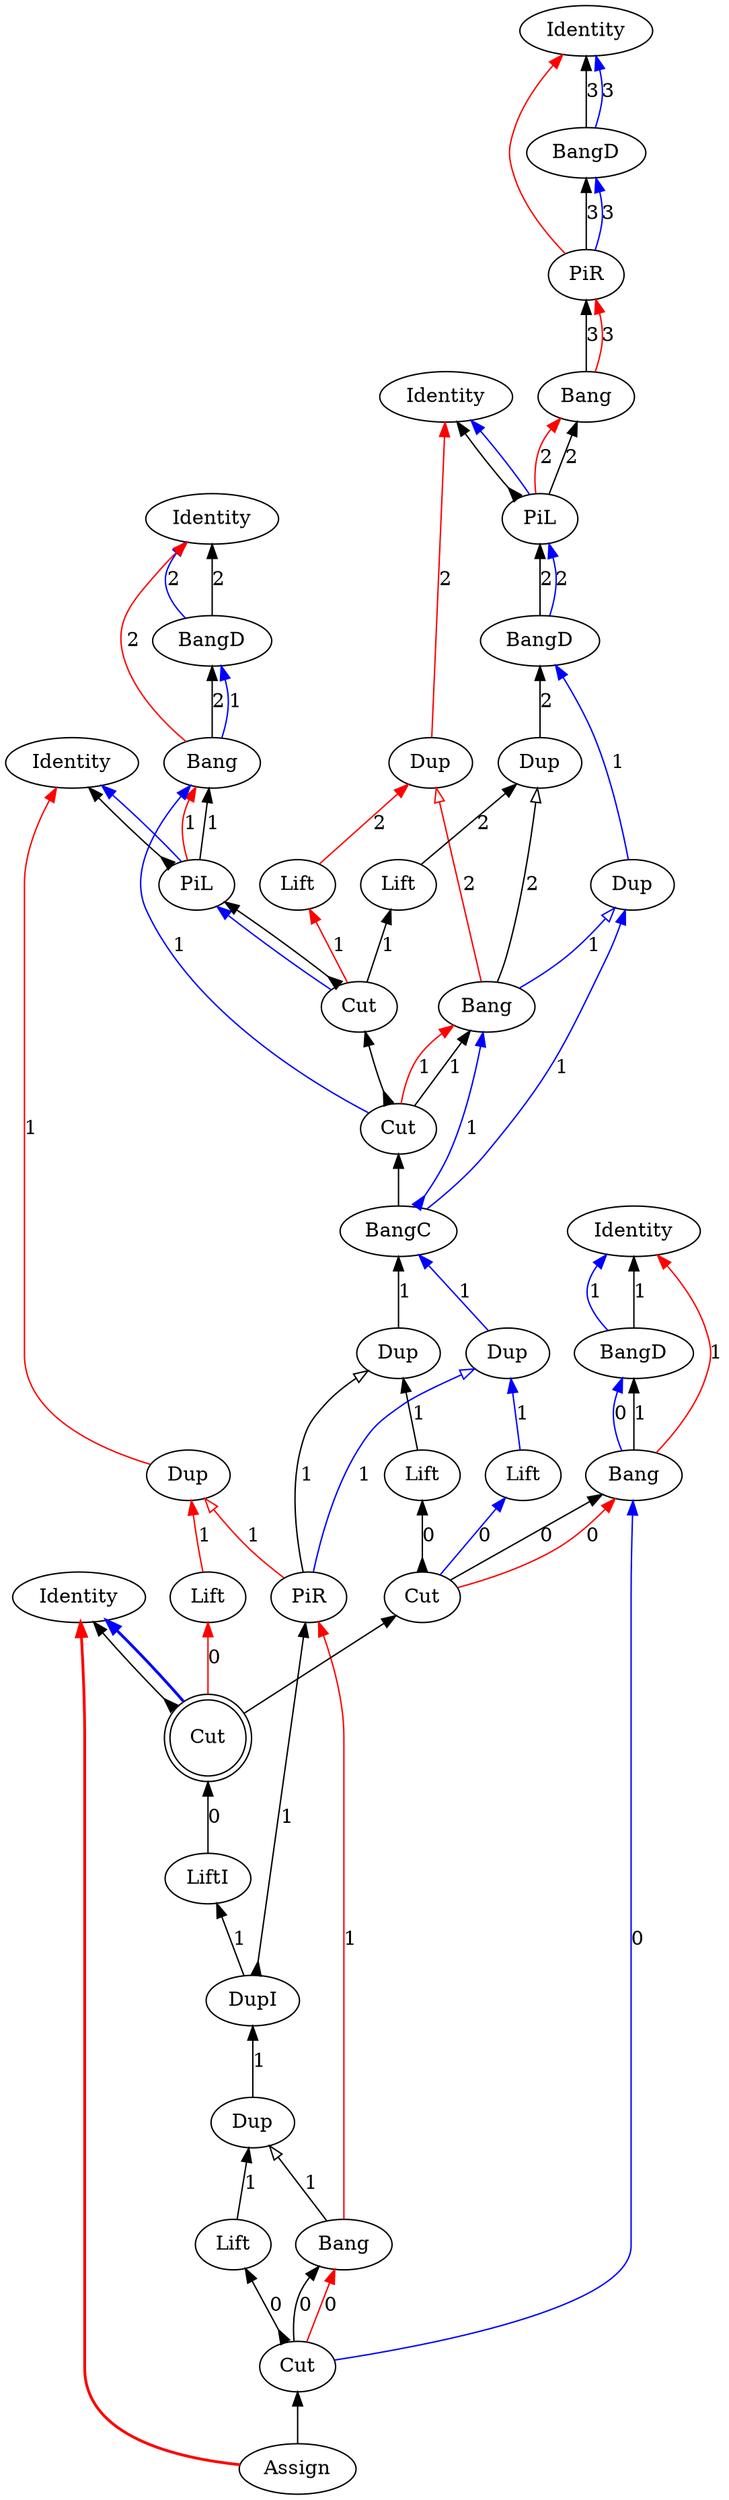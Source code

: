 digraph {
rankdir="BT"
"Identity0" [label="Identity"]
"BangD1" [label="BangD"]
"PiR2" [label="PiR"]
"Bang3" [label="Bang"]
"Identity4" [label="Identity"]
"PiL5" [label="PiL"]
"BangD6" [label="BangD"]
"Identity7" [label="Identity"]
"BangD8" [label="BangD"]
"Bang9" [label="Bang"]
"Identity10" [label="Identity"]
"PiL11" [label="PiL"]
"Identity12" [label="Identity"]
"BangD13" [label="BangD"]
"Bang14" [label="Bang"]
"Identity15" [label="Identity"]
"Assign16" [label="Assign"]
"Dup17" [label="Dup"]
"Bang18" [label="Bang"]
"Cut19" [label="Cut"]
"Lift20" [label="Lift"]
"Dup21" [label="Dup"]
"Dup22" [label="Dup"]
"Dup23" [label="Dup"]
"Bang24" [label="Bang"]
"Cut25" [label="Cut"]
"BangC26" [label="BangC"]
"Cut27" [label="Cut"]
"Lift28" [label="Lift"]
"Lift29" [label="Lift"]
"PiR30" [label="PiR"]
"Dup31" [label="Dup"]
"Dup32" [label="Dup"]
"Dup33" [label="Dup"]
"DupI34" [label="DupI"]
"Lift35" [label="Lift"]
"Lift36" [label="Lift"]
"Lift37" [label="Lift"]
"LiftI38" [label="LiftI"]
"Cut39" [label="Cut"]
"Cut40" [label="Cut",shape=doublecircle]
"Lift28" -> "Dup21"[color=black,weight=5,tooltip="c_bseq100",label="2",arrowhead=normal,arrowtail=none,dir=both]
"Bang24" -> "Dup21"[color=black,weight=5,tooltip="c_bseq106",label="2",arrowhead=onormal,arrowtail=none,dir=both]
"DupI34" -> "LiftI38"[color=black,weight=5,tooltip="c_bseq121",label="1",arrowhead=normal,arrowtail=none,dir=both]
"DupI34" -> "PiR30"[color=black,weight=5,tooltip="c_bseq125",label="1",arrowhead=normal,arrowtail=inv,dir=both]
"LiftI38" -> "Cut40"[color=black,weight=5,tooltip="c_bseq129",label="0",arrowhead=normal,arrowtail=none,dir=both]
"Bang14" -> "BangD13"[color=black,weight=5,tooltip="c_bseq24",label="1",arrowhead=normal,arrowtail=none,dir=both]
"Dup17" -> "DupI34"[color=black,weight=5,tooltip="c_bseq32",label="1",arrowhead=normal,arrowtail=none,dir=both]
"Bang9" -> "BangD8"[color=black,weight=5,tooltip="c_bseq58",label="2",arrowhead=normal,arrowtail=none,dir=both]
"Dup21" -> "BangD6"[color=black,weight=5,tooltip="c_bseq67",label="2",arrowhead=normal,arrowtail=none,dir=both]
"Bang3" -> "PiR2"[color=black,weight=5,tooltip="c_bseq79",label="3",arrowhead=normal,arrowtail=none,dir=both]
"Lift20" -> "Dup17"[color=black,weight=5,tooltip="c_bseq86",label="1",arrowhead=normal,arrowtail=none,dir=both]
"Bang18" -> "Dup17"[color=black,weight=5,tooltip="c_bseq90",label="1",arrowhead=onormal,arrowtail=none,dir=both]
"Cut25" -> "Bang24"[color=black,weight=5,tooltip="dseq109",label="1",arrowhead=normal,arrowtail=none,dir=both]
"Cut39" -> "Bang14"[color=black,weight=5,tooltip="dseq20",label="0",arrowhead=normal,arrowtail=none,dir=both]
"PiL11" -> "Bang9"[color=black,weight=5,tooltip="dseq54",label="1",arrowhead=normal,arrowtail=none,dir=both]
"PiL5" -> "Bang3"[color=black,weight=5,tooltip="dseq76",label="2",arrowhead=normal,arrowtail=none,dir=both]
"Cut19" -> "Bang18"[color=black,weight=5,tooltip="dseq92",label="0",arrowhead=normal,arrowtail=none,dir=both]
"BangC26" -> "Bang24"[color=blue,weight=2,tooltip="h110",label="1",arrowhead=normal,arrowtail=inv,dir=both]
"Lift36" -> "Dup32"[color=blue,weight=2,tooltip="h119",label="1",arrowhead=normal,arrowtail=none,dir=both]
"PiR30" -> "Dup32"[color=blue,weight=2,tooltip="h123",label="1",arrowhead=onormal,arrowtail=none,dir=both]
"Cut39" -> "Lift36"[color=blue,weight=2,tooltip="h127",label="0",arrowhead=normal,arrowtail=none,dir=both]
"Dup32" -> "BangC26"[color=blue,weight=2,tooltip="h34",label="1",arrowhead=normal,arrowtail=none,dir=both]
"BangC26" -> "Dup23"[color=blue,weight=2,tooltip="hf101",label="1",arrowhead=normal,arrowtail=none,dir=both]
"Bang24" -> "Dup23"[color=blue,weight=2,tooltip="hf107",label="1",arrowhead=onormal,arrowtail=none,dir=both]
"Dup23" -> "BangD6"[color=blue,weight=2,tooltip="hf65",label="1",arrowhead=normal,arrowtail=none,dir=both]
"BangD6" -> "PiL5"[color=black,weight=5,tooltip="hseq72",label="2",arrowhead=normal,arrowtail=none,dir=both]
"PiR2" -> "BangD1"[color=blue,weight=2,tooltip="i81",label="3",arrowhead=normal,arrowtail=none,dir=both]
"Cut40" -> "Identity15"[color=black,weight=5,tooltip="idseq21",arrowhead=normal,arrowtail=inv,dir=both]
"PiL11" -> "Identity10"[color=black,weight=5,tooltip="idseq55",arrowhead=normal,arrowtail=inv,dir=both]
"PiL5" -> "Identity4"[color=black,weight=5,tooltip="idseq77",arrowhead=normal,arrowtail=inv,dir=both]
"BangD1" -> "Identity0"[color=blue,weight=2,tooltip="iret84",label="3",arrowhead=normal,arrowtail=none,dir=both]
"BangD1" -> "Identity0"[color=black,weight=5,tooltip="iseq83",label="3",arrowhead=normal,arrowtail=none,dir=both]
"Cut40" -> "Identity15"[color=blue,weight=2,tooltip="lret19",arrowhead=normal,arrowtail=none,penwidth=2,dir=both]
"PiL11" -> "Identity10"[color=blue,weight=2,tooltip="lret53",arrowhead=normal,arrowtail=none,dir=both]
"PiL5" -> "Identity4"[color=blue,weight=2,tooltip="lret75",arrowhead=normal,arrowtail=none,dir=both]
"Cut27" -> "PiL11"[color=blue,weight=2,tooltip="lval48",arrowhead=normal,arrowtail=none,dir=both]
"BangD6" -> "PiL5"[color=blue,weight=2,tooltip="lval70",label="2",arrowhead=normal,arrowtail=none,dir=both]
"Cut25" -> "Bang24"[color=red,weight=2,tooltip="newrret111",label="1",arrowhead=normal,arrowtail=none,dir=both]
"Cut39" -> "Bang14"[color=red,weight=2,tooltip="newrret18",label="0",arrowhead=normal,arrowtail=none,dir=both]
"PiL11" -> "Bang9"[color=red,weight=2,tooltip="newrret52",label="1",arrowhead=normal,arrowtail=none,dir=both]
"PiL5" -> "Bang3"[color=red,weight=2,tooltip="newrret74",label="2",arrowhead=normal,arrowtail=none,dir=both]
"Cut19" -> "Bang18"[color=red,weight=2,tooltip="newrret93",label="0",arrowhead=normal,arrowtail=none,dir=both]
"Lift29" -> "Dup22"[color=red,weight=2,tooltip="newrretf102",label="2",arrowhead=normal,arrowtail=none,dir=both]
"Bang24" -> "Dup22"[color=red,weight=2,tooltip="newrretf108",label="2",arrowhead=onormal,arrowtail=none,dir=both]
"Bang14" -> "Identity12"[color=red,weight=2,tooltip="newrretf23",label="1",arrowhead=normal,arrowtail=none,dir=both]
"Bang9" -> "Identity7"[color=red,weight=2,tooltip="newrretf57",label="2",arrowhead=normal,arrowtail=none,dir=both]
"Dup22" -> "Identity4"[color=red,weight=2,tooltip="newrretf66",label="2",arrowhead=normal,arrowtail=none,dir=both]
"Bang3" -> "PiR2"[color=red,weight=2,tooltip="newrretf78",label="3",arrowhead=normal,arrowtail=none,dir=both]
"Bang18" -> "PiR30"[color=red,weight=2,tooltip="newrretf91",label="1",arrowhead=normal,arrowtail=none,dir=both]
"Lift37" -> "Dup33"[color=red,weight=2,tooltip="ret120",label="1",arrowhead=normal,arrowtail=none,dir=both]
"PiR30" -> "Dup33"[color=red,weight=2,tooltip="ret124",label="1",arrowhead=onormal,arrowtail=none,dir=both]
"Cut40" -> "Lift37"[color=red,weight=2,tooltip="ret128",label="0",arrowhead=normal,arrowtail=none,dir=both]
"Dup33" -> "Identity10"[color=red,weight=2,tooltip="ret42",label="1",arrowhead=normal,arrowtail=none,dir=both]
"Assign16" -> "Identity15"[color=red,weight=2,tooltip="ret8",arrowhead=normal,arrowtail=none,penwidth=2,dir=both]
"PiR2" -> "Identity0"[color=red,weight=2,tooltip="ret82",arrowhead=normal,arrowtail=none,dir=both]
"Assign16" -> "Cut19"[color=black,weight=5,tooltip="retseq0",arrowhead=normal,arrowtail=none,dir=both]
"Lift35" -> "Dup31"[color=black,weight=5,tooltip="seq118",label="1",arrowhead=normal,arrowtail=none,dir=both]
"PiR30" -> "Dup31"[color=black,weight=5,tooltip="seq122",label="1",arrowhead=onormal,arrowtail=none,dir=both]
"Cut39" -> "Lift35"[color=black,weight=5,tooltip="seq126",label="0",arrowhead=normal,arrowtail=inv,dir=both]
"Dup31" -> "BangC26"[color=black,weight=5,tooltip="seq33",label="1",arrowhead=normal,arrowtail=none,dir=both]
"PiR2" -> "BangD1"[color=black,weight=5,tooltip="seq80",label="3",arrowhead=normal,arrowtail=none,dir=both]
"BangC26" -> "Cut25"[color=black,weight=5,tooltip="seqBB113",arrowhead=normal,arrowtail=none,dir=both]
"Cut25" -> "Cut27"[color=black,weight=5,tooltip="seqBC112",arrowhead=normal,arrowtail=inv,dir=both]
"Cut19" -> "Lift20"[color=black,weight=5,tooltip="seqBC94",label="0",arrowhead=normal,arrowtail=inv,dir=both]
"Cut27" -> "Lift29"[color=red,weight=2,tooltip="seqDM115",label="1",arrowhead=normal,arrowtail=none,dir=both]
"Cut27" -> "Lift28"[color=black,weight=5,tooltip="seqDS114",label="1",arrowhead=normal,arrowtail=none,dir=both]
"Cut40" -> "Cut39"[color=black,weight=5,tooltip="seqP130",arrowhead=normal,arrowtail=none,dir=both]
"Cut19" -> "Bang14"[color=blue,weight=2,tooltip="xB10",label="0",arrowhead=normal,arrowtail=none,dir=both]
"Bang14" -> "BangD13"[color=blue,weight=2,tooltip="xBf22",label="0",arrowhead=normal,arrowtail=none,dir=both]
"BangD13" -> "Identity12"[color=blue,weight=2,tooltip="xret26",label="1",arrowhead=normal,arrowtail=none,dir=both]
"BangD13" -> "Identity12"[color=black,weight=5,tooltip="xseq25",label="1",arrowhead=normal,arrowtail=none,dir=both]
"Cut25" -> "Bang9"[color=blue,weight=2,tooltip="yB44",label="1",arrowhead=normal,arrowtail=none,dir=both]
"Bang9" -> "BangD8"[color=blue,weight=2,tooltip="yBf56",label="1",arrowhead=normal,arrowtail=none,dir=both]
"BangD8" -> "Identity7"[color=blue,weight=2,tooltip="yret60",label="2",arrowhead=normal,arrowtail=none,dir=both]
"Cut27" -> "PiL11"[color=black,weight=5,tooltip="yseq50",arrowhead=normal,arrowtail=inv,dir=both]
"BangD8" -> "Identity7"[color=black,weight=5,tooltip="yseq59",label="2",arrowhead=normal,arrowtail=none,dir=both]
}
